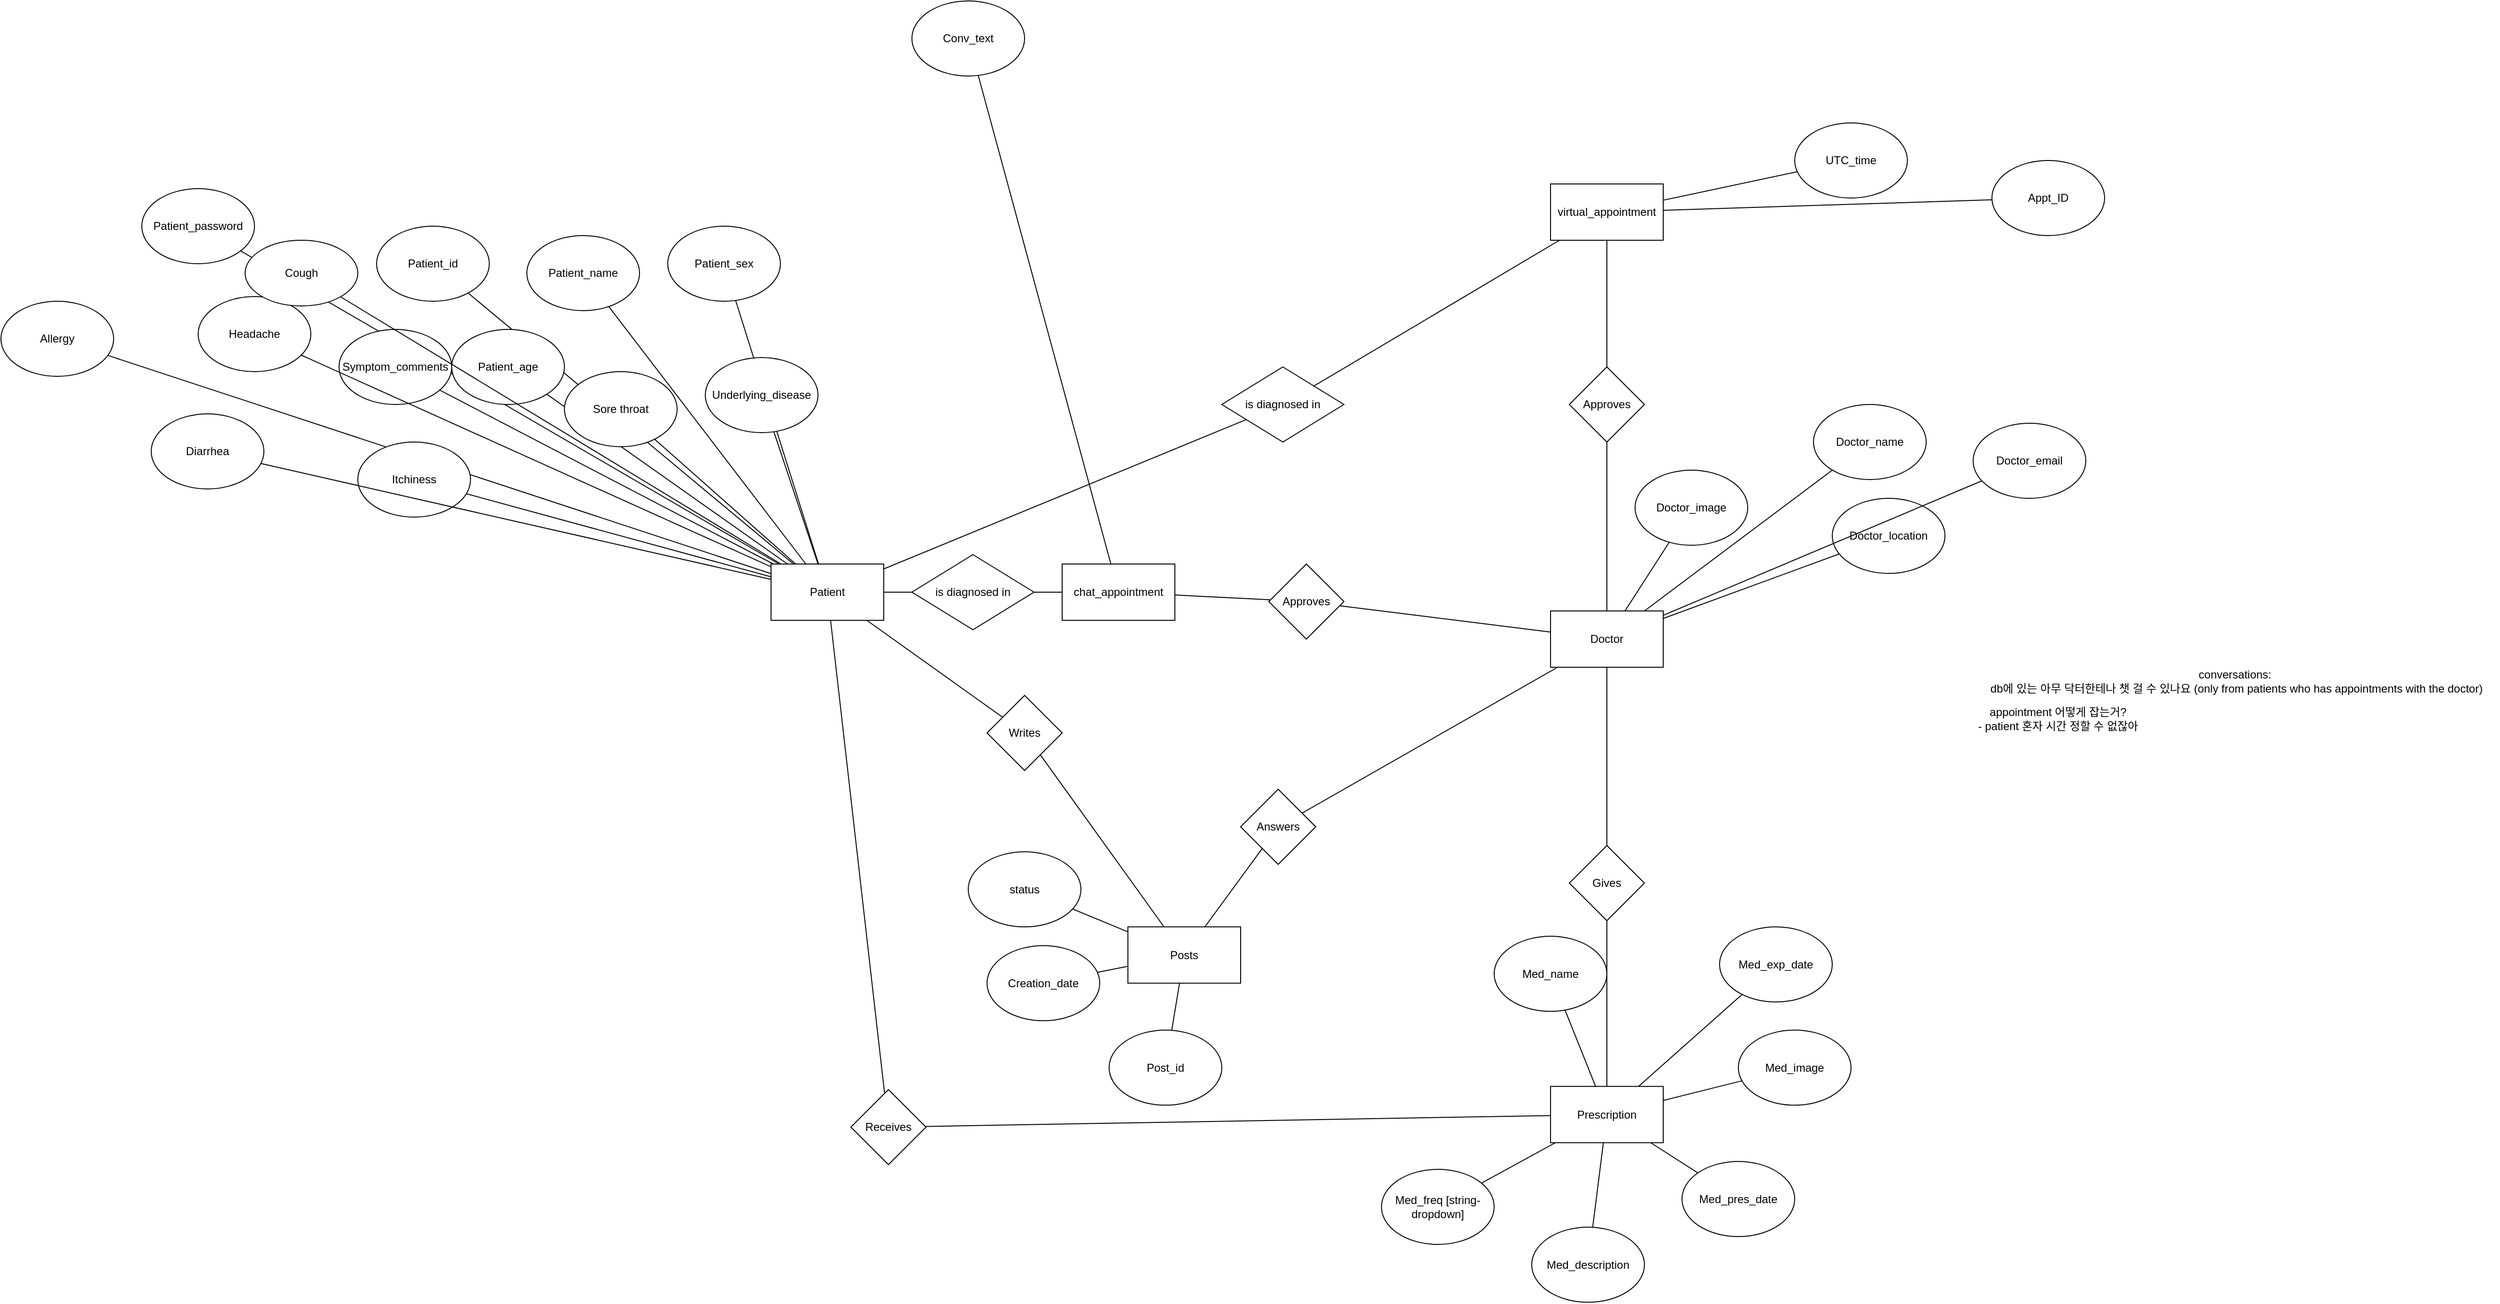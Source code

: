 <mxfile version="15.5.6" type="github">
  <diagram id="R2lEEEUBdFMjLlhIrx00" name="Page-1">
    <mxGraphModel dx="3233" dy="2379" grid="1" gridSize="10" guides="1" tooltips="1" connect="1" arrows="1" fold="1" page="1" pageScale="1" pageWidth="850" pageHeight="1100" math="0" shadow="0" extFonts="Permanent Marker^https://fonts.googleapis.com/css?family=Permanent+Marker">
      <root>
        <mxCell id="0" />
        <mxCell id="1" parent="0" />
        <mxCell id="v4oZxIlsPHixJW86-UHJ-34" style="edgeStyle=none;rounded=0;orthogonalLoop=1;jettySize=auto;html=1;endArrow=none;endFill=0;" parent="1" source="yz6IS8zPpt9pPw2eYfW_-1" target="v4oZxIlsPHixJW86-UHJ-33" edge="1">
          <mxGeometry relative="1" as="geometry" />
        </mxCell>
        <mxCell id="yz6IS8zPpt9pPw2eYfW_-1" value="Patient" style="rounded=0;whiteSpace=wrap;html=1;" parent="1" vertex="1">
          <mxGeometry x="420" y="-110" width="120" height="60" as="geometry" />
        </mxCell>
        <mxCell id="vy6ilOuVidCGGi7q7_XE-7" value="" style="edgeStyle=none;rounded=0;orthogonalLoop=1;jettySize=auto;html=1;endArrow=none;endFill=0;" edge="1" parent="1" source="yz6IS8zPpt9pPw2eYfW_-2" target="vy6ilOuVidCGGi7q7_XE-6">
          <mxGeometry relative="1" as="geometry" />
        </mxCell>
        <mxCell id="yz6IS8zPpt9pPw2eYfW_-2" value="chat_appointment" style="rounded=0;whiteSpace=wrap;html=1;" parent="1" vertex="1">
          <mxGeometry x="730" y="-110" width="120" height="60" as="geometry" />
        </mxCell>
        <mxCell id="yz6IS8zPpt9pPw2eYfW_-3" value="Prescription" style="rounded=0;whiteSpace=wrap;html=1;" parent="1" vertex="1">
          <mxGeometry x="1250" y="446.64" width="120" height="60" as="geometry" />
        </mxCell>
        <mxCell id="vy6ilOuVidCGGi7q7_XE-9" style="edgeStyle=none;rounded=0;orthogonalLoop=1;jettySize=auto;html=1;endArrow=none;endFill=0;" edge="1" parent="1" source="yz6IS8zPpt9pPw2eYfW_-4" target="vy6ilOuVidCGGi7q7_XE-8">
          <mxGeometry relative="1" as="geometry" />
        </mxCell>
        <mxCell id="yz6IS8zPpt9pPw2eYfW_-4" value="virtual_appointment" style="rounded=0;whiteSpace=wrap;html=1;" parent="1" vertex="1">
          <mxGeometry x="1250" y="-515" width="120" height="60" as="geometry" />
        </mxCell>
        <mxCell id="v4oZxIlsPHixJW86-UHJ-53" style="edgeStyle=none;rounded=0;orthogonalLoop=1;jettySize=auto;html=1;endArrow=none;endFill=0;" parent="1" target="v4oZxIlsPHixJW86-UHJ-51" edge="1" source="yz6IS8zPpt9pPw2eYfW_-6">
          <mxGeometry relative="1" as="geometry">
            <mxPoint x="170" y="20" as="sourcePoint" />
          </mxGeometry>
        </mxCell>
        <mxCell id="vy6ilOuVidCGGi7q7_XE-3" value="" style="rounded=0;orthogonalLoop=1;jettySize=auto;html=1;endArrow=none;endFill=0;" edge="1" parent="1" source="yz6IS8zPpt9pPw2eYfW_-5" target="vy6ilOuVidCGGi7q7_XE-2">
          <mxGeometry relative="1" as="geometry" />
        </mxCell>
        <mxCell id="yz6IS8zPpt9pPw2eYfW_-5" value="Posts" style="rounded=0;whiteSpace=wrap;html=1;" parent="1" vertex="1">
          <mxGeometry x="800" y="276.64" width="120" height="60" as="geometry" />
        </mxCell>
        <mxCell id="v4oZxIlsPHixJW86-UHJ-40" style="edgeStyle=none;rounded=0;orthogonalLoop=1;jettySize=auto;html=1;endArrow=none;endFill=0;" parent="1" source="yz6IS8zPpt9pPw2eYfW_-6" target="v4oZxIlsPHixJW86-UHJ-41" edge="1">
          <mxGeometry relative="1" as="geometry">
            <mxPoint x="660" y="250" as="targetPoint" />
          </mxGeometry>
        </mxCell>
        <mxCell id="vy6ilOuVidCGGi7q7_XE-12" style="edgeStyle=none;rounded=0;orthogonalLoop=1;jettySize=auto;html=1;endArrow=none;endFill=0;" edge="1" parent="1" source="yz6IS8zPpt9pPw2eYfW_-6" target="vy6ilOuVidCGGi7q7_XE-11">
          <mxGeometry relative="1" as="geometry" />
        </mxCell>
        <mxCell id="yz6IS8zPpt9pPw2eYfW_-6" value="Doctor" style="rounded=0;whiteSpace=wrap;html=1;" parent="1" vertex="1">
          <mxGeometry x="1250" y="-60" width="120" height="60" as="geometry" />
        </mxCell>
        <mxCell id="v4oZxIlsPHixJW86-UHJ-6" style="edgeStyle=none;rounded=0;orthogonalLoop=1;jettySize=auto;html=1;endArrow=none;endFill=0;" parent="1" source="yz6IS8zPpt9pPw2eYfW_-7" target="yz6IS8zPpt9pPw2eYfW_-6" edge="1">
          <mxGeometry relative="1" as="geometry" />
        </mxCell>
        <mxCell id="yz6IS8zPpt9pPw2eYfW_-7" value="Doctor_location" style="ellipse;whiteSpace=wrap;html=1;" parent="1" vertex="1">
          <mxGeometry x="1550" y="-180" width="120" height="80" as="geometry" />
        </mxCell>
        <mxCell id="v4oZxIlsPHixJW86-UHJ-10" style="edgeStyle=none;rounded=0;orthogonalLoop=1;jettySize=auto;html=1;endArrow=none;endFill=0;" parent="1" source="yz6IS8zPpt9pPw2eYfW_-8" target="yz6IS8zPpt9pPw2eYfW_-3" edge="1">
          <mxGeometry relative="1" as="geometry" />
        </mxCell>
        <mxCell id="yz6IS8zPpt9pPw2eYfW_-8" value="Med_exp_date" style="ellipse;whiteSpace=wrap;html=1;" parent="1" vertex="1">
          <mxGeometry x="1430" y="276.64" width="120" height="80" as="geometry" />
        </mxCell>
        <mxCell id="v4oZxIlsPHixJW86-UHJ-9" style="edgeStyle=none;rounded=0;orthogonalLoop=1;jettySize=auto;html=1;endArrow=none;endFill=0;" parent="1" source="yz6IS8zPpt9pPw2eYfW_-9" target="yz6IS8zPpt9pPw2eYfW_-3" edge="1">
          <mxGeometry relative="1" as="geometry" />
        </mxCell>
        <mxCell id="yz6IS8zPpt9pPw2eYfW_-9" value="Med_name" style="ellipse;whiteSpace=wrap;html=1;" parent="1" vertex="1">
          <mxGeometry x="1190" y="286.64" width="120" height="80" as="geometry" />
        </mxCell>
        <mxCell id="v4oZxIlsPHixJW86-UHJ-5" style="edgeStyle=none;rounded=0;orthogonalLoop=1;jettySize=auto;html=1;endArrow=none;endFill=0;" parent="1" source="yz6IS8zPpt9pPw2eYfW_-10" target="yz6IS8zPpt9pPw2eYfW_-6" edge="1">
          <mxGeometry relative="1" as="geometry" />
        </mxCell>
        <mxCell id="yz6IS8zPpt9pPw2eYfW_-10" value="Doctor_email" style="ellipse;whiteSpace=wrap;html=1;" parent="1" vertex="1">
          <mxGeometry x="1700" y="-260" width="120" height="80" as="geometry" />
        </mxCell>
        <mxCell id="v4oZxIlsPHixJW86-UHJ-15" style="edgeStyle=none;rounded=0;orthogonalLoop=1;jettySize=auto;html=1;endArrow=none;endFill=0;" parent="1" source="yz6IS8zPpt9pPw2eYfW_-11" target="yz6IS8zPpt9pPw2eYfW_-2" edge="1">
          <mxGeometry relative="1" as="geometry" />
        </mxCell>
        <mxCell id="yz6IS8zPpt9pPw2eYfW_-11" value="Conv_text" style="ellipse;whiteSpace=wrap;html=1;" parent="1" vertex="1">
          <mxGeometry x="570" y="-710" width="120" height="80" as="geometry" />
        </mxCell>
        <mxCell id="v4oZxIlsPHixJW86-UHJ-28" style="edgeStyle=none;rounded=0;orthogonalLoop=1;jettySize=auto;html=1;endArrow=none;endFill=0;" parent="1" source="yz6IS8zPpt9pPw2eYfW_-12" target="yz6IS8zPpt9pPw2eYfW_-5" edge="1">
          <mxGeometry relative="1" as="geometry" />
        </mxCell>
        <mxCell id="yz6IS8zPpt9pPw2eYfW_-12" value="Post_id" style="ellipse;whiteSpace=wrap;html=1;" parent="1" vertex="1">
          <mxGeometry x="780" y="386.64" width="120" height="80" as="geometry" />
        </mxCell>
        <mxCell id="v4oZxIlsPHixJW86-UHJ-17" style="edgeStyle=none;rounded=0;orthogonalLoop=1;jettySize=auto;html=1;endArrow=none;endFill=0;" parent="1" source="yz6IS8zPpt9pPw2eYfW_-13" target="yz6IS8zPpt9pPw2eYfW_-1" edge="1">
          <mxGeometry relative="1" as="geometry" />
        </mxCell>
        <mxCell id="yz6IS8zPpt9pPw2eYfW_-13" value="Patient_id" style="ellipse;whiteSpace=wrap;html=1;" parent="1" vertex="1">
          <mxGeometry y="-470" width="120" height="80" as="geometry" />
        </mxCell>
        <mxCell id="v4oZxIlsPHixJW86-UHJ-29" style="edgeStyle=none;rounded=0;orthogonalLoop=1;jettySize=auto;html=1;endArrow=none;endFill=0;" parent="1" source="yz6IS8zPpt9pPw2eYfW_-14" target="yz6IS8zPpt9pPw2eYfW_-5" edge="1">
          <mxGeometry relative="1" as="geometry" />
        </mxCell>
        <mxCell id="yz6IS8zPpt9pPw2eYfW_-14" value="Creation_date" style="ellipse;whiteSpace=wrap;html=1;" parent="1" vertex="1">
          <mxGeometry x="650" y="296.64" width="120" height="80" as="geometry" />
        </mxCell>
        <mxCell id="v4oZxIlsPHixJW86-UHJ-7" style="edgeStyle=none;rounded=0;orthogonalLoop=1;jettySize=auto;html=1;endArrow=none;endFill=0;" parent="1" source="yz6IS8zPpt9pPw2eYfW_-15" target="yz6IS8zPpt9pPw2eYfW_-6" edge="1">
          <mxGeometry relative="1" as="geometry" />
        </mxCell>
        <mxCell id="yz6IS8zPpt9pPw2eYfW_-15" value="Doctor_name" style="ellipse;whiteSpace=wrap;html=1;" parent="1" vertex="1">
          <mxGeometry x="1530" y="-280" width="120" height="80" as="geometry" />
        </mxCell>
        <mxCell id="v4oZxIlsPHixJW86-UHJ-8" style="edgeStyle=none;rounded=0;orthogonalLoop=1;jettySize=auto;html=1;endArrow=none;endFill=0;" parent="1" source="yz6IS8zPpt9pPw2eYfW_-16" target="yz6IS8zPpt9pPw2eYfW_-6" edge="1">
          <mxGeometry relative="1" as="geometry" />
        </mxCell>
        <mxCell id="yz6IS8zPpt9pPw2eYfW_-16" value="Doctor_image" style="ellipse;whiteSpace=wrap;html=1;" parent="1" vertex="1">
          <mxGeometry x="1340" y="-210" width="120" height="80" as="geometry" />
        </mxCell>
        <mxCell id="v4oZxIlsPHixJW86-UHJ-16" style="edgeStyle=none;rounded=0;orthogonalLoop=1;jettySize=auto;html=1;endArrow=none;endFill=0;" parent="1" source="yz6IS8zPpt9pPw2eYfW_-17" target="yz6IS8zPpt9pPw2eYfW_-1" edge="1">
          <mxGeometry relative="1" as="geometry" />
        </mxCell>
        <mxCell id="yz6IS8zPpt9pPw2eYfW_-17" value="Patient_name" style="ellipse;whiteSpace=wrap;html=1;" parent="1" vertex="1">
          <mxGeometry x="160" y="-460" width="120" height="80" as="geometry" />
        </mxCell>
        <mxCell id="v4oZxIlsPHixJW86-UHJ-20" style="edgeStyle=none;rounded=0;orthogonalLoop=1;jettySize=auto;html=1;endArrow=none;endFill=0;" parent="1" source="yz6IS8zPpt9pPw2eYfW_-18" target="yz6IS8zPpt9pPw2eYfW_-1" edge="1">
          <mxGeometry relative="1" as="geometry" />
        </mxCell>
        <mxCell id="yz6IS8zPpt9pPw2eYfW_-18" value="Patient_password" style="ellipse;whiteSpace=wrap;html=1;" parent="1" vertex="1">
          <mxGeometry x="-250" y="-510" width="120" height="80" as="geometry" />
        </mxCell>
        <mxCell id="v4oZxIlsPHixJW86-UHJ-22" style="edgeStyle=none;rounded=0;orthogonalLoop=1;jettySize=auto;html=1;endArrow=none;endFill=0;" parent="1" source="yz6IS8zPpt9pPw2eYfW_-19" target="yz6IS8zPpt9pPw2eYfW_-1" edge="1">
          <mxGeometry relative="1" as="geometry" />
        </mxCell>
        <mxCell id="yz6IS8zPpt9pPw2eYfW_-19" value="Patient_age" style="ellipse;whiteSpace=wrap;html=1;" parent="1" vertex="1">
          <mxGeometry x="80" y="-360" width="120" height="80" as="geometry" />
        </mxCell>
        <mxCell id="v4oZxIlsPHixJW86-UHJ-21" style="edgeStyle=none;rounded=0;orthogonalLoop=1;jettySize=auto;html=1;endArrow=none;endFill=0;" parent="1" source="yz6IS8zPpt9pPw2eYfW_-20" target="yz6IS8zPpt9pPw2eYfW_-1" edge="1">
          <mxGeometry relative="1" as="geometry" />
        </mxCell>
        <mxCell id="yz6IS8zPpt9pPw2eYfW_-20" value="Patient_sex" style="ellipse;whiteSpace=wrap;html=1;" parent="1" vertex="1">
          <mxGeometry x="310" y="-470" width="120" height="80" as="geometry" />
        </mxCell>
        <mxCell id="v4oZxIlsPHixJW86-UHJ-24" style="edgeStyle=none;rounded=0;orthogonalLoop=1;jettySize=auto;html=1;endArrow=none;endFill=0;" parent="1" source="yz6IS8zPpt9pPw2eYfW_-21" target="yz6IS8zPpt9pPw2eYfW_-1" edge="1">
          <mxGeometry relative="1" as="geometry" />
        </mxCell>
        <mxCell id="yz6IS8zPpt9pPw2eYfW_-21" value="Symptom_comments" style="ellipse;whiteSpace=wrap;html=1;" parent="1" vertex="1">
          <mxGeometry x="-40" y="-360" width="120" height="80" as="geometry" />
        </mxCell>
        <mxCell id="v4oZxIlsPHixJW86-UHJ-26" style="edgeStyle=none;rounded=0;orthogonalLoop=1;jettySize=auto;html=1;endArrow=none;endFill=0;" parent="1" source="yz6IS8zPpt9pPw2eYfW_-22" target="yz6IS8zPpt9pPw2eYfW_-1" edge="1">
          <mxGeometry relative="1" as="geometry" />
        </mxCell>
        <mxCell id="yz6IS8zPpt9pPw2eYfW_-22" value="Headache" style="ellipse;whiteSpace=wrap;html=1;" parent="1" vertex="1">
          <mxGeometry x="-190" y="-395" width="120" height="80" as="geometry" />
        </mxCell>
        <mxCell id="v4oZxIlsPHixJW86-UHJ-23" style="edgeStyle=none;rounded=0;orthogonalLoop=1;jettySize=auto;html=1;endArrow=none;endFill=0;" parent="1" source="yz6IS8zPpt9pPw2eYfW_-23" target="yz6IS8zPpt9pPw2eYfW_-1" edge="1">
          <mxGeometry relative="1" as="geometry" />
        </mxCell>
        <mxCell id="yz6IS8zPpt9pPw2eYfW_-23" value="Sore throat" style="ellipse;whiteSpace=wrap;html=1;" parent="1" vertex="1">
          <mxGeometry x="200" y="-315" width="120" height="80" as="geometry" />
        </mxCell>
        <mxCell id="v4oZxIlsPHixJW86-UHJ-18" style="edgeStyle=none;rounded=0;orthogonalLoop=1;jettySize=auto;html=1;endArrow=none;endFill=0;" parent="1" source="yz6IS8zPpt9pPw2eYfW_-24" target="yz6IS8zPpt9pPw2eYfW_-1" edge="1">
          <mxGeometry relative="1" as="geometry">
            <mxPoint x="200" y="580" as="targetPoint" />
          </mxGeometry>
        </mxCell>
        <mxCell id="yz6IS8zPpt9pPw2eYfW_-24" value="Cough" style="ellipse;whiteSpace=wrap;html=1;" parent="1" vertex="1">
          <mxGeometry x="-140" y="-455" width="120" height="70" as="geometry" />
        </mxCell>
        <mxCell id="v4oZxIlsPHixJW86-UHJ-19" style="edgeStyle=none;rounded=0;orthogonalLoop=1;jettySize=auto;html=1;endArrow=none;endFill=0;" parent="1" source="yz6IS8zPpt9pPw2eYfW_-25" target="yz6IS8zPpt9pPw2eYfW_-1" edge="1">
          <mxGeometry relative="1" as="geometry" />
        </mxCell>
        <mxCell id="yz6IS8zPpt9pPw2eYfW_-25" value="Allergy" style="ellipse;whiteSpace=wrap;html=1;" parent="1" vertex="1">
          <mxGeometry x="-400" y="-390" width="120" height="80" as="geometry" />
        </mxCell>
        <mxCell id="v4oZxIlsPHixJW86-UHJ-25" style="edgeStyle=none;rounded=0;orthogonalLoop=1;jettySize=auto;html=1;endArrow=none;endFill=0;" parent="1" source="yz6IS8zPpt9pPw2eYfW_-26" target="yz6IS8zPpt9pPw2eYfW_-1" edge="1">
          <mxGeometry relative="1" as="geometry" />
        </mxCell>
        <mxCell id="yz6IS8zPpt9pPw2eYfW_-26" value="Itchiness" style="ellipse;whiteSpace=wrap;html=1;" parent="1" vertex="1">
          <mxGeometry x="-20" y="-240" width="120" height="80" as="geometry" />
        </mxCell>
        <mxCell id="v4oZxIlsPHixJW86-UHJ-27" style="edgeStyle=none;rounded=0;orthogonalLoop=1;jettySize=auto;html=1;endArrow=none;endFill=0;" parent="1" source="yz6IS8zPpt9pPw2eYfW_-27" target="yz6IS8zPpt9pPw2eYfW_-1" edge="1">
          <mxGeometry relative="1" as="geometry" />
        </mxCell>
        <mxCell id="yz6IS8zPpt9pPw2eYfW_-27" value="Diarrhea" style="ellipse;whiteSpace=wrap;html=1;" parent="1" vertex="1">
          <mxGeometry x="-240" y="-270" width="120" height="80" as="geometry" />
        </mxCell>
        <mxCell id="v4oZxIlsPHixJW86-UHJ-12" style="edgeStyle=none;rounded=0;orthogonalLoop=1;jettySize=auto;html=1;endArrow=none;endFill=0;" parent="1" source="yz6IS8zPpt9pPw2eYfW_-28" target="yz6IS8zPpt9pPw2eYfW_-3" edge="1">
          <mxGeometry relative="1" as="geometry" />
        </mxCell>
        <mxCell id="yz6IS8zPpt9pPw2eYfW_-28" value="Med_pres_date" style="ellipse;whiteSpace=wrap;html=1;" parent="1" vertex="1">
          <mxGeometry x="1390" y="526.64" width="120" height="80" as="geometry" />
        </mxCell>
        <mxCell id="v4oZxIlsPHixJW86-UHJ-11" style="edgeStyle=none;rounded=0;orthogonalLoop=1;jettySize=auto;html=1;endArrow=none;endFill=0;" parent="1" source="yz6IS8zPpt9pPw2eYfW_-29" target="yz6IS8zPpt9pPw2eYfW_-3" edge="1">
          <mxGeometry relative="1" as="geometry" />
        </mxCell>
        <mxCell id="yz6IS8zPpt9pPw2eYfW_-29" value="Med_image" style="ellipse;whiteSpace=wrap;html=1;" parent="1" vertex="1">
          <mxGeometry x="1450" y="386.64" width="120" height="80" as="geometry" />
        </mxCell>
        <mxCell id="vy6ilOuVidCGGi7q7_XE-15" style="edgeStyle=none;rounded=0;orthogonalLoop=1;jettySize=auto;html=1;endArrow=none;endFill=0;" edge="1" parent="1" source="yz6IS8zPpt9pPw2eYfW_-30" target="yz6IS8zPpt9pPw2eYfW_-3">
          <mxGeometry relative="1" as="geometry" />
        </mxCell>
        <mxCell id="yz6IS8zPpt9pPw2eYfW_-30" value="Med_freq [string-dropdown]" style="ellipse;whiteSpace=wrap;html=1;" parent="1" vertex="1">
          <mxGeometry x="1070" y="535" width="120" height="80" as="geometry" />
        </mxCell>
        <mxCell id="v4oZxIlsPHixJW86-UHJ-13" style="edgeStyle=none;rounded=0;orthogonalLoop=1;jettySize=auto;html=1;endArrow=none;endFill=0;" parent="1" source="yz6IS8zPpt9pPw2eYfW_-31" target="yz6IS8zPpt9pPw2eYfW_-3" edge="1">
          <mxGeometry relative="1" as="geometry" />
        </mxCell>
        <mxCell id="yz6IS8zPpt9pPw2eYfW_-31" value="Med_description" style="ellipse;whiteSpace=wrap;html=1;" parent="1" vertex="1">
          <mxGeometry x="1230" y="596.64" width="120" height="80" as="geometry" />
        </mxCell>
        <mxCell id="v4oZxIlsPHixJW86-UHJ-2" style="rounded=0;orthogonalLoop=1;jettySize=auto;html=1;endArrow=none;endFill=0;" parent="1" source="yz6IS8zPpt9pPw2eYfW_-32" target="yz6IS8zPpt9pPw2eYfW_-4" edge="1">
          <mxGeometry relative="1" as="geometry" />
        </mxCell>
        <mxCell id="yz6IS8zPpt9pPw2eYfW_-32" value="UTC_time" style="ellipse;whiteSpace=wrap;html=1;" parent="1" vertex="1">
          <mxGeometry x="1510" y="-580" width="120" height="80" as="geometry" />
        </mxCell>
        <mxCell id="v4oZxIlsPHixJW86-UHJ-4" style="edgeStyle=none;rounded=0;orthogonalLoop=1;jettySize=auto;html=1;endArrow=none;endFill=0;" parent="1" source="yz6IS8zPpt9pPw2eYfW_-33" target="yz6IS8zPpt9pPw2eYfW_-4" edge="1">
          <mxGeometry relative="1" as="geometry" />
        </mxCell>
        <mxCell id="yz6IS8zPpt9pPw2eYfW_-33" value="Appt_ID" style="ellipse;whiteSpace=wrap;html=1;" parent="1" vertex="1">
          <mxGeometry x="1720" y="-540" width="120" height="80" as="geometry" />
        </mxCell>
        <mxCell id="v4oZxIlsPHixJW86-UHJ-31" style="edgeStyle=none;rounded=0;orthogonalLoop=1;jettySize=auto;html=1;endArrow=none;endFill=0;" parent="1" source="v4oZxIlsPHixJW86-UHJ-30" target="yz6IS8zPpt9pPw2eYfW_-1" edge="1">
          <mxGeometry relative="1" as="geometry" />
        </mxCell>
        <mxCell id="v4oZxIlsPHixJW86-UHJ-30" value="Underlying_disease" style="ellipse;whiteSpace=wrap;html=1;" parent="1" vertex="1">
          <mxGeometry x="350" y="-330" width="120" height="80" as="geometry" />
        </mxCell>
        <mxCell id="v4oZxIlsPHixJW86-UHJ-32" value="appointment 어떻게 잡는거?&lt;br&gt;- patient 혼자 시간 정할 수 없잖아" style="text;html=1;align=center;verticalAlign=middle;resizable=0;points=[];autosize=1;strokeColor=none;fillColor=none;" parent="1" vertex="1">
          <mxGeometry x="1700" y="40" width="180" height="30" as="geometry" />
        </mxCell>
        <mxCell id="v4oZxIlsPHixJW86-UHJ-35" style="edgeStyle=none;rounded=0;orthogonalLoop=1;jettySize=auto;html=1;endArrow=none;endFill=0;" parent="1" source="v4oZxIlsPHixJW86-UHJ-33" target="yz6IS8zPpt9pPw2eYfW_-5" edge="1">
          <mxGeometry relative="1" as="geometry" />
        </mxCell>
        <mxCell id="v4oZxIlsPHixJW86-UHJ-33" value="Writes" style="rhombus;whiteSpace=wrap;html=1;" parent="1" vertex="1">
          <mxGeometry x="650" y="30" width="80" height="80" as="geometry" />
        </mxCell>
        <mxCell id="v4oZxIlsPHixJW86-UHJ-37" style="edgeStyle=none;rounded=0;orthogonalLoop=1;jettySize=auto;html=1;endArrow=none;endFill=0;" parent="1" source="v4oZxIlsPHixJW86-UHJ-36" target="yz6IS8zPpt9pPw2eYfW_-1" edge="1">
          <mxGeometry relative="1" as="geometry" />
        </mxCell>
        <mxCell id="v4oZxIlsPHixJW86-UHJ-39" style="edgeStyle=none;rounded=0;orthogonalLoop=1;jettySize=auto;html=1;endArrow=none;endFill=0;" parent="1" source="v4oZxIlsPHixJW86-UHJ-36" target="yz6IS8zPpt9pPw2eYfW_-3" edge="1">
          <mxGeometry relative="1" as="geometry" />
        </mxCell>
        <mxCell id="v4oZxIlsPHixJW86-UHJ-36" value="Receives" style="rhombus;whiteSpace=wrap;html=1;" parent="1" vertex="1">
          <mxGeometry x="505" y="450" width="80" height="80" as="geometry" />
        </mxCell>
        <mxCell id="v4oZxIlsPHixJW86-UHJ-42" style="edgeStyle=none;rounded=0;orthogonalLoop=1;jettySize=auto;html=1;endArrow=none;endFill=0;" parent="1" source="v4oZxIlsPHixJW86-UHJ-41" target="yz6IS8zPpt9pPw2eYfW_-3" edge="1">
          <mxGeometry relative="1" as="geometry">
            <mxPoint x="1606.727" y="263.367" as="sourcePoint" />
          </mxGeometry>
        </mxCell>
        <mxCell id="v4oZxIlsPHixJW86-UHJ-41" value="Gives" style="rhombus;whiteSpace=wrap;html=1;" parent="1" vertex="1">
          <mxGeometry x="1270" y="190" width="80" height="80" as="geometry" />
        </mxCell>
        <mxCell id="v4oZxIlsPHixJW86-UHJ-43" value="conversations:&amp;nbsp;&lt;br&gt;db에 있는 아무 닥터한테나 챗 걸 수 있나요 (only from patients who has appointments with the doctor)" style="text;html=1;align=center;verticalAlign=middle;resizable=0;points=[];autosize=1;strokeColor=none;fillColor=none;" parent="1" vertex="1">
          <mxGeometry x="1700" width="560" height="30" as="geometry" />
        </mxCell>
        <mxCell id="v4oZxIlsPHixJW86-UHJ-48" style="edgeStyle=none;rounded=0;orthogonalLoop=1;jettySize=auto;html=1;endArrow=none;endFill=0;" parent="1" source="v4oZxIlsPHixJW86-UHJ-47" target="yz6IS8zPpt9pPw2eYfW_-5" edge="1">
          <mxGeometry relative="1" as="geometry" />
        </mxCell>
        <mxCell id="v4oZxIlsPHixJW86-UHJ-47" value="status" style="ellipse;whiteSpace=wrap;html=1;" parent="1" vertex="1">
          <mxGeometry x="630" y="196.64" width="120" height="80" as="geometry" />
        </mxCell>
        <mxCell id="v4oZxIlsPHixJW86-UHJ-52" style="edgeStyle=none;rounded=0;orthogonalLoop=1;jettySize=auto;html=1;endArrow=none;endFill=0;" parent="1" source="v4oZxIlsPHixJW86-UHJ-51" target="yz6IS8zPpt9pPw2eYfW_-2" edge="1">
          <mxGeometry relative="1" as="geometry">
            <mxPoint x="510" y="-160" as="targetPoint" />
          </mxGeometry>
        </mxCell>
        <mxCell id="v4oZxIlsPHixJW86-UHJ-51" value="Approves" style="rhombus;whiteSpace=wrap;html=1;" parent="1" vertex="1">
          <mxGeometry x="950" y="-110" width="80" height="80" as="geometry" />
        </mxCell>
        <mxCell id="vy6ilOuVidCGGi7q7_XE-4" style="rounded=0;orthogonalLoop=1;jettySize=auto;html=1;endArrow=none;endFill=0;" edge="1" parent="1" source="vy6ilOuVidCGGi7q7_XE-2" target="yz6IS8zPpt9pPw2eYfW_-6">
          <mxGeometry relative="1" as="geometry" />
        </mxCell>
        <mxCell id="vy6ilOuVidCGGi7q7_XE-2" value="Answers" style="rhombus;whiteSpace=wrap;html=1;rounded=0;" vertex="1" parent="1">
          <mxGeometry x="920" y="130" width="80" height="80" as="geometry" />
        </mxCell>
        <mxCell id="vy6ilOuVidCGGi7q7_XE-10" style="edgeStyle=none;rounded=0;orthogonalLoop=1;jettySize=auto;html=1;endArrow=none;endFill=0;" edge="1" parent="1" source="vy6ilOuVidCGGi7q7_XE-6" target="yz6IS8zPpt9pPw2eYfW_-1">
          <mxGeometry relative="1" as="geometry" />
        </mxCell>
        <mxCell id="vy6ilOuVidCGGi7q7_XE-6" value="is diagnosed in" style="rhombus;whiteSpace=wrap;html=1;rounded=0;" vertex="1" parent="1">
          <mxGeometry x="570" y="-120" width="130" height="80" as="geometry" />
        </mxCell>
        <mxCell id="vy6ilOuVidCGGi7q7_XE-14" style="edgeStyle=none;rounded=0;orthogonalLoop=1;jettySize=auto;html=1;endArrow=none;endFill=0;" edge="1" parent="1" source="vy6ilOuVidCGGi7q7_XE-8" target="yz6IS8zPpt9pPw2eYfW_-1">
          <mxGeometry relative="1" as="geometry" />
        </mxCell>
        <mxCell id="vy6ilOuVidCGGi7q7_XE-8" value="is diagnosed in" style="rhombus;whiteSpace=wrap;html=1;rounded=0;" vertex="1" parent="1">
          <mxGeometry x="900" y="-320" width="130" height="80" as="geometry" />
        </mxCell>
        <mxCell id="vy6ilOuVidCGGi7q7_XE-13" style="edgeStyle=none;rounded=0;orthogonalLoop=1;jettySize=auto;html=1;endArrow=none;endFill=0;" edge="1" parent="1" source="vy6ilOuVidCGGi7q7_XE-11" target="yz6IS8zPpt9pPw2eYfW_-4">
          <mxGeometry relative="1" as="geometry" />
        </mxCell>
        <mxCell id="vy6ilOuVidCGGi7q7_XE-11" value="Approves" style="rhombus;whiteSpace=wrap;html=1;" vertex="1" parent="1">
          <mxGeometry x="1270" y="-320" width="80" height="80" as="geometry" />
        </mxCell>
      </root>
    </mxGraphModel>
  </diagram>
</mxfile>
